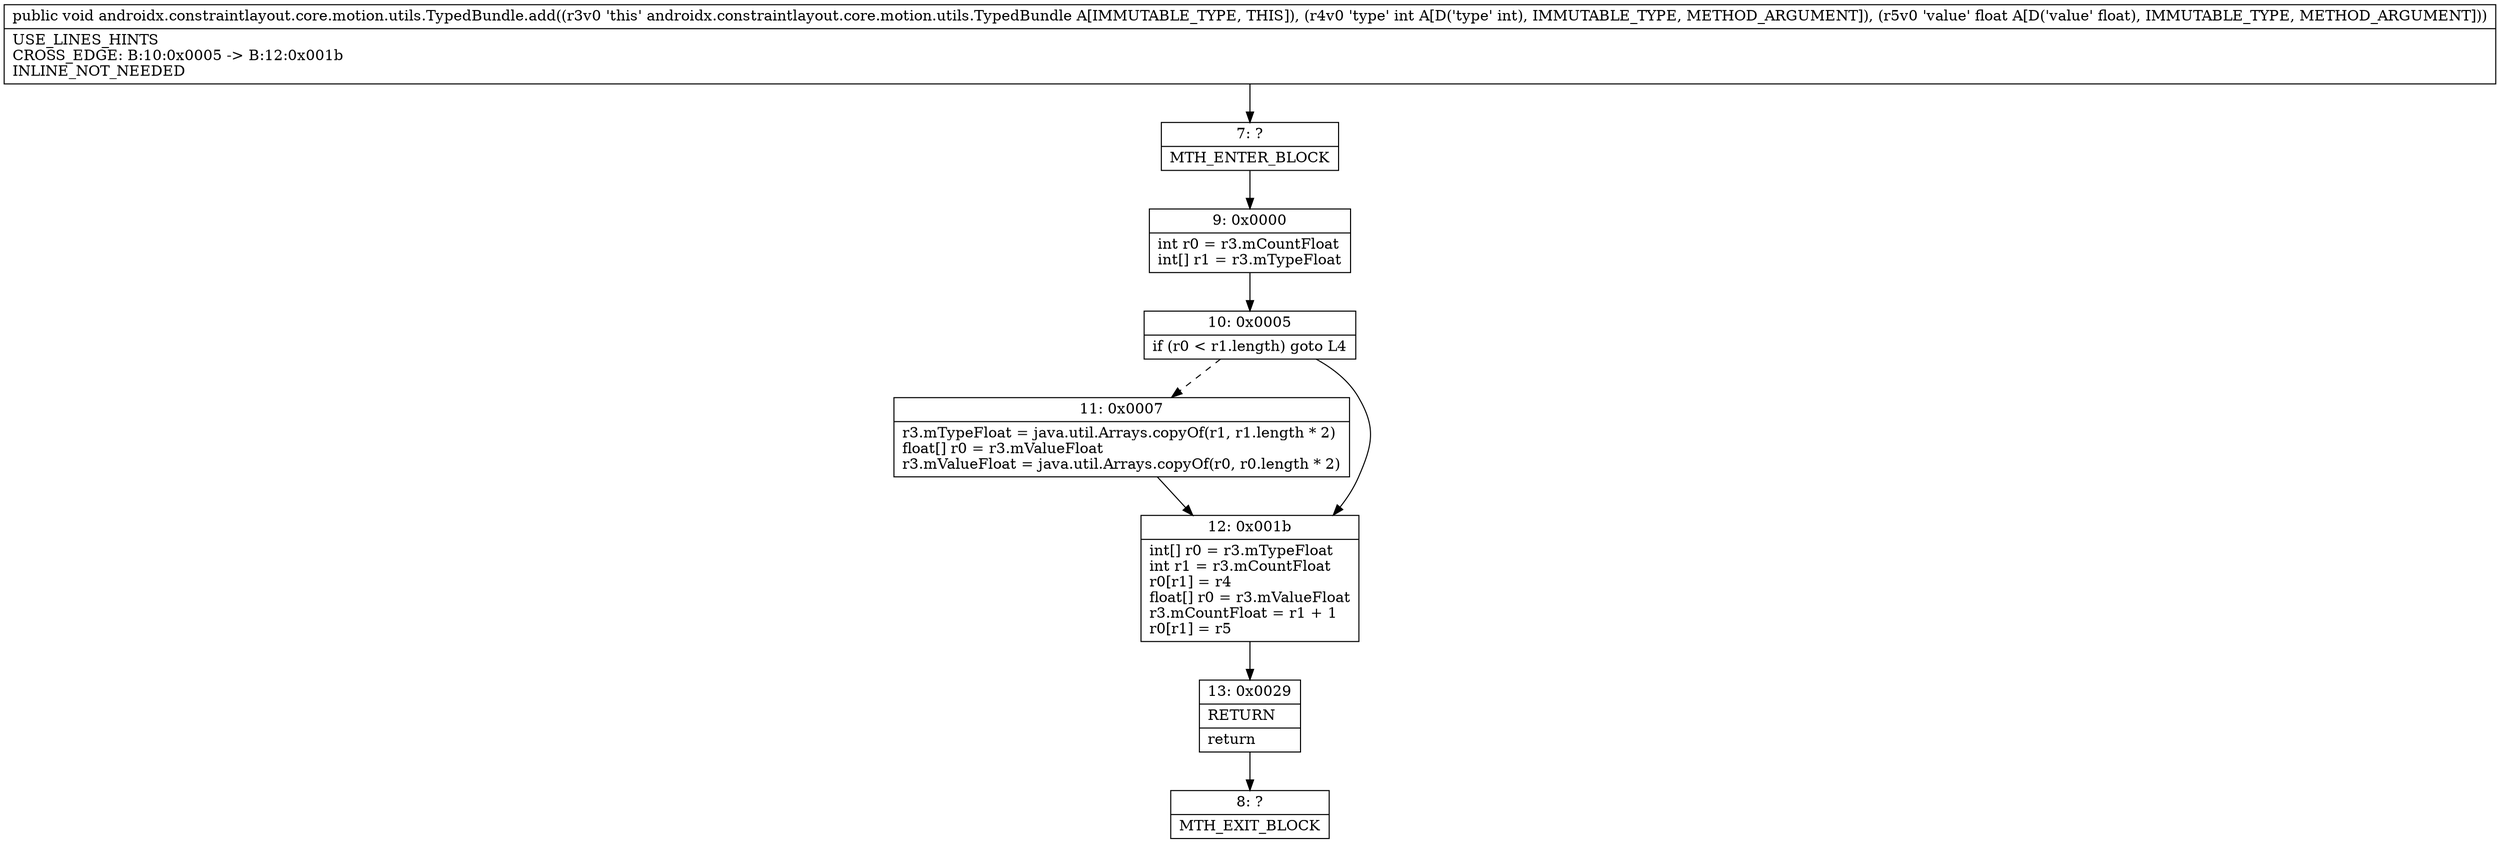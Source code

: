 digraph "CFG forandroidx.constraintlayout.core.motion.utils.TypedBundle.add(IF)V" {
Node_7 [shape=record,label="{7\:\ ?|MTH_ENTER_BLOCK\l}"];
Node_9 [shape=record,label="{9\:\ 0x0000|int r0 = r3.mCountFloat\lint[] r1 = r3.mTypeFloat\l}"];
Node_10 [shape=record,label="{10\:\ 0x0005|if (r0 \< r1.length) goto L4\l}"];
Node_11 [shape=record,label="{11\:\ 0x0007|r3.mTypeFloat = java.util.Arrays.copyOf(r1, r1.length * 2)\lfloat[] r0 = r3.mValueFloat\lr3.mValueFloat = java.util.Arrays.copyOf(r0, r0.length * 2)\l}"];
Node_12 [shape=record,label="{12\:\ 0x001b|int[] r0 = r3.mTypeFloat\lint r1 = r3.mCountFloat\lr0[r1] = r4\lfloat[] r0 = r3.mValueFloat\lr3.mCountFloat = r1 + 1\lr0[r1] = r5\l}"];
Node_13 [shape=record,label="{13\:\ 0x0029|RETURN\l|return\l}"];
Node_8 [shape=record,label="{8\:\ ?|MTH_EXIT_BLOCK\l}"];
MethodNode[shape=record,label="{public void androidx.constraintlayout.core.motion.utils.TypedBundle.add((r3v0 'this' androidx.constraintlayout.core.motion.utils.TypedBundle A[IMMUTABLE_TYPE, THIS]), (r4v0 'type' int A[D('type' int), IMMUTABLE_TYPE, METHOD_ARGUMENT]), (r5v0 'value' float A[D('value' float), IMMUTABLE_TYPE, METHOD_ARGUMENT]))  | USE_LINES_HINTS\lCROSS_EDGE: B:10:0x0005 \-\> B:12:0x001b\lINLINE_NOT_NEEDED\l}"];
MethodNode -> Node_7;Node_7 -> Node_9;
Node_9 -> Node_10;
Node_10 -> Node_11[style=dashed];
Node_10 -> Node_12;
Node_11 -> Node_12;
Node_12 -> Node_13;
Node_13 -> Node_8;
}

